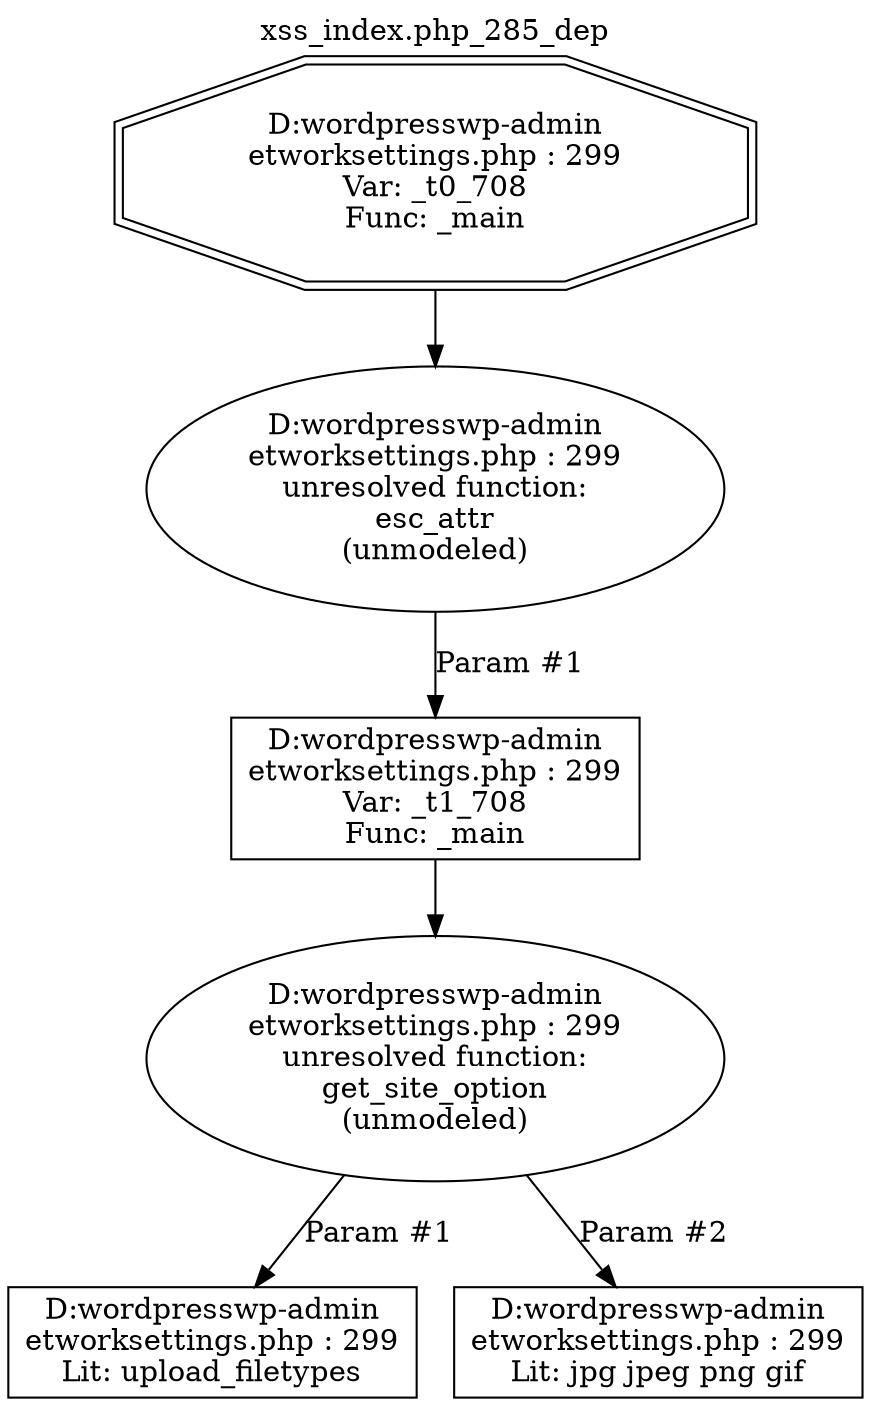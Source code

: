digraph cfg {
  label="xss_index.php_285_dep";
  labelloc=t;
  n1 [shape=doubleoctagon, label="D:\wordpress\wp-admin\network\settings.php : 299\nVar: _t0_708\nFunc: _main\n"];
  n2 [shape=ellipse, label="D:\wordpress\wp-admin\network\settings.php : 299\nunresolved function:\nesc_attr\n(unmodeled)\n"];
  n3 [shape=box, label="D:\wordpress\wp-admin\network\settings.php : 299\nVar: _t1_708\nFunc: _main\n"];
  n4 [shape=ellipse, label="D:\wordpress\wp-admin\network\settings.php : 299\nunresolved function:\nget_site_option\n(unmodeled)\n"];
  n5 [shape=box, label="D:\wordpress\wp-admin\network\settings.php : 299\nLit: upload_filetypes\n"];
  n6 [shape=box, label="D:\wordpress\wp-admin\network\settings.php : 299\nLit: jpg jpeg png gif\n"];
  n1 -> n2;
  n3 -> n4;
  n4 -> n5[label="Param #1"];
  n4 -> n6[label="Param #2"];
  n2 -> n3[label="Param #1"];
}
